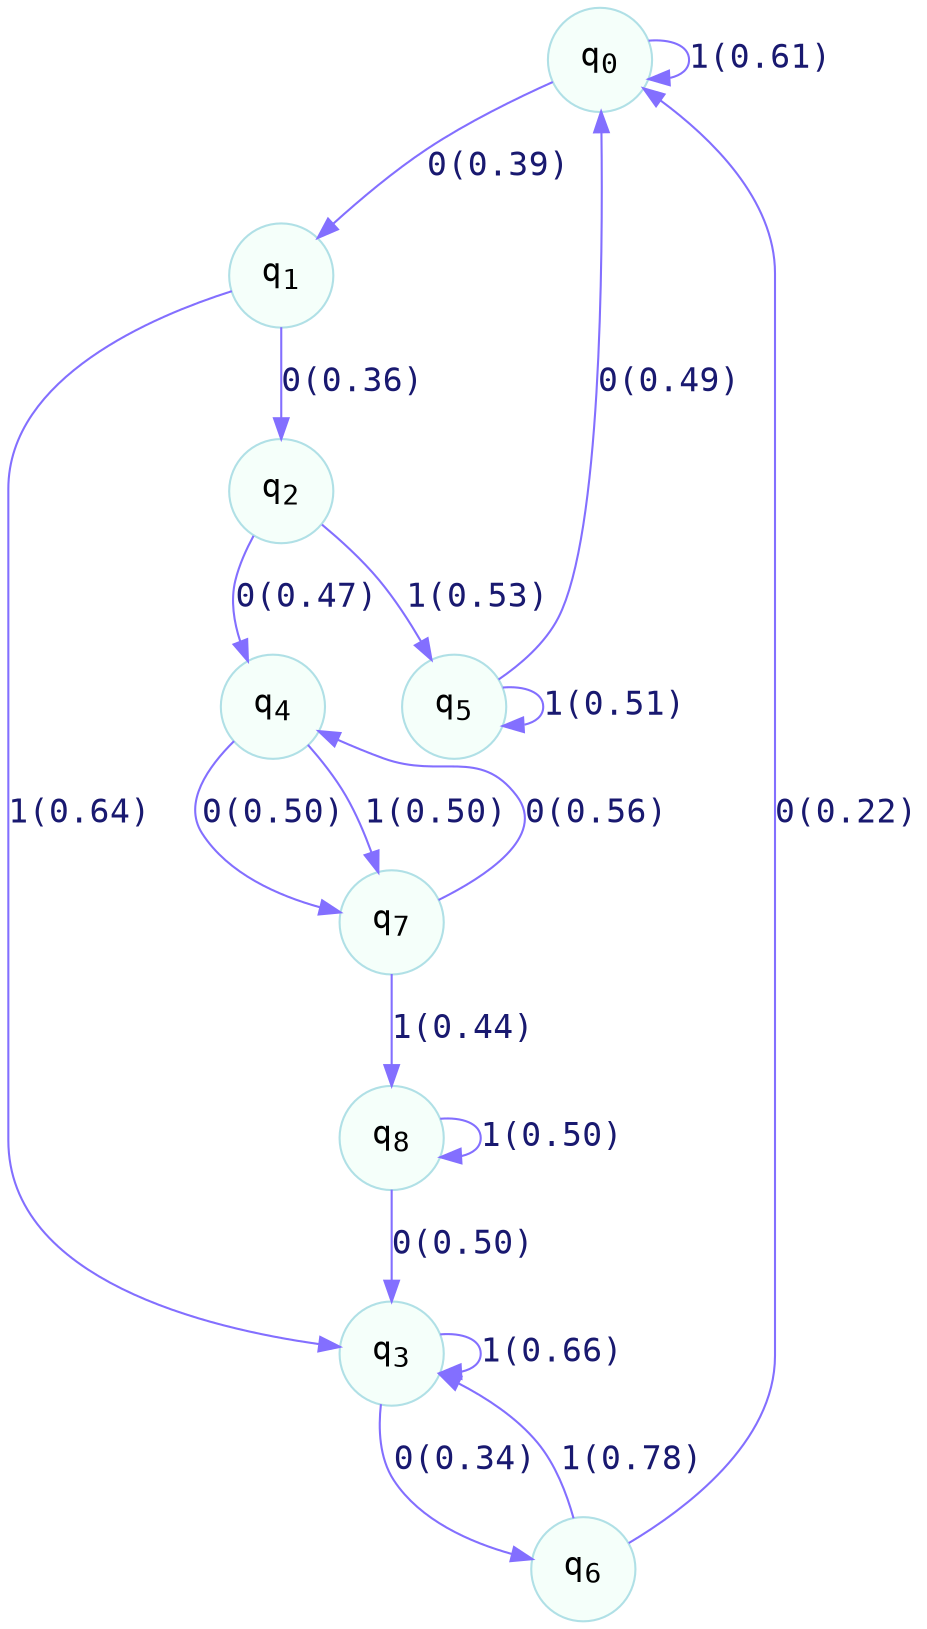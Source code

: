 digraph G {
graph [
bgcolor=transparent, dpi=600, rankdir=TD, size="40,25"];
node [
color=powderblue, fillcolor=mintcream, fontcolor=black, fontname=courier, fontsize=16, fontweight=bold, shape=circle, style=filled];
edge [
arrowsize=1, color=slateblue1, fontcolor=midnightblue, fontname=courier, fontsize=16, fontweight=bold, penwidth=1, style=solid, weight=20];
0[label=<q<SUB>0</SUB>>];
1[label=<q<SUB>1</SUB>>];
2[label=<q<SUB>2</SUB>>];
3[label=<q<SUB>3</SUB>>];
4[label=<q<SUB>4</SUB>>];
5[label=<q<SUB>5</SUB>>];
6[label=<q<SUB>6</SUB>>];
7[label=<q<SUB>7</SUB>>];
8[label=<q<SUB>8</SUB>>];
0->1 [label="0(0.39)"];
0->0 [label="1(0.61)"];
1->2 [label="0(0.36)"];
1->3 [label="1(0.64)"];
2->4 [label="0(0.47)"];
2->5 [label="1(0.53)"];
3->6 [label="0(0.34)"];
3->3 [label="1(0.66)"];
4->7 [label="0(0.50)"];
4->7 [label="1(0.50)"];
5->0 [label="0(0.49)"];
5->5 [label="1(0.51)"];
6->0 [label="0(0.22)"];
6->3 [label="1(0.78)"];
7->4 [label="0(0.56)"];
7->8 [label="1(0.44)"];
8->3 [label="0(0.50)"];
8->8 [label="1(0.50)"];
}
